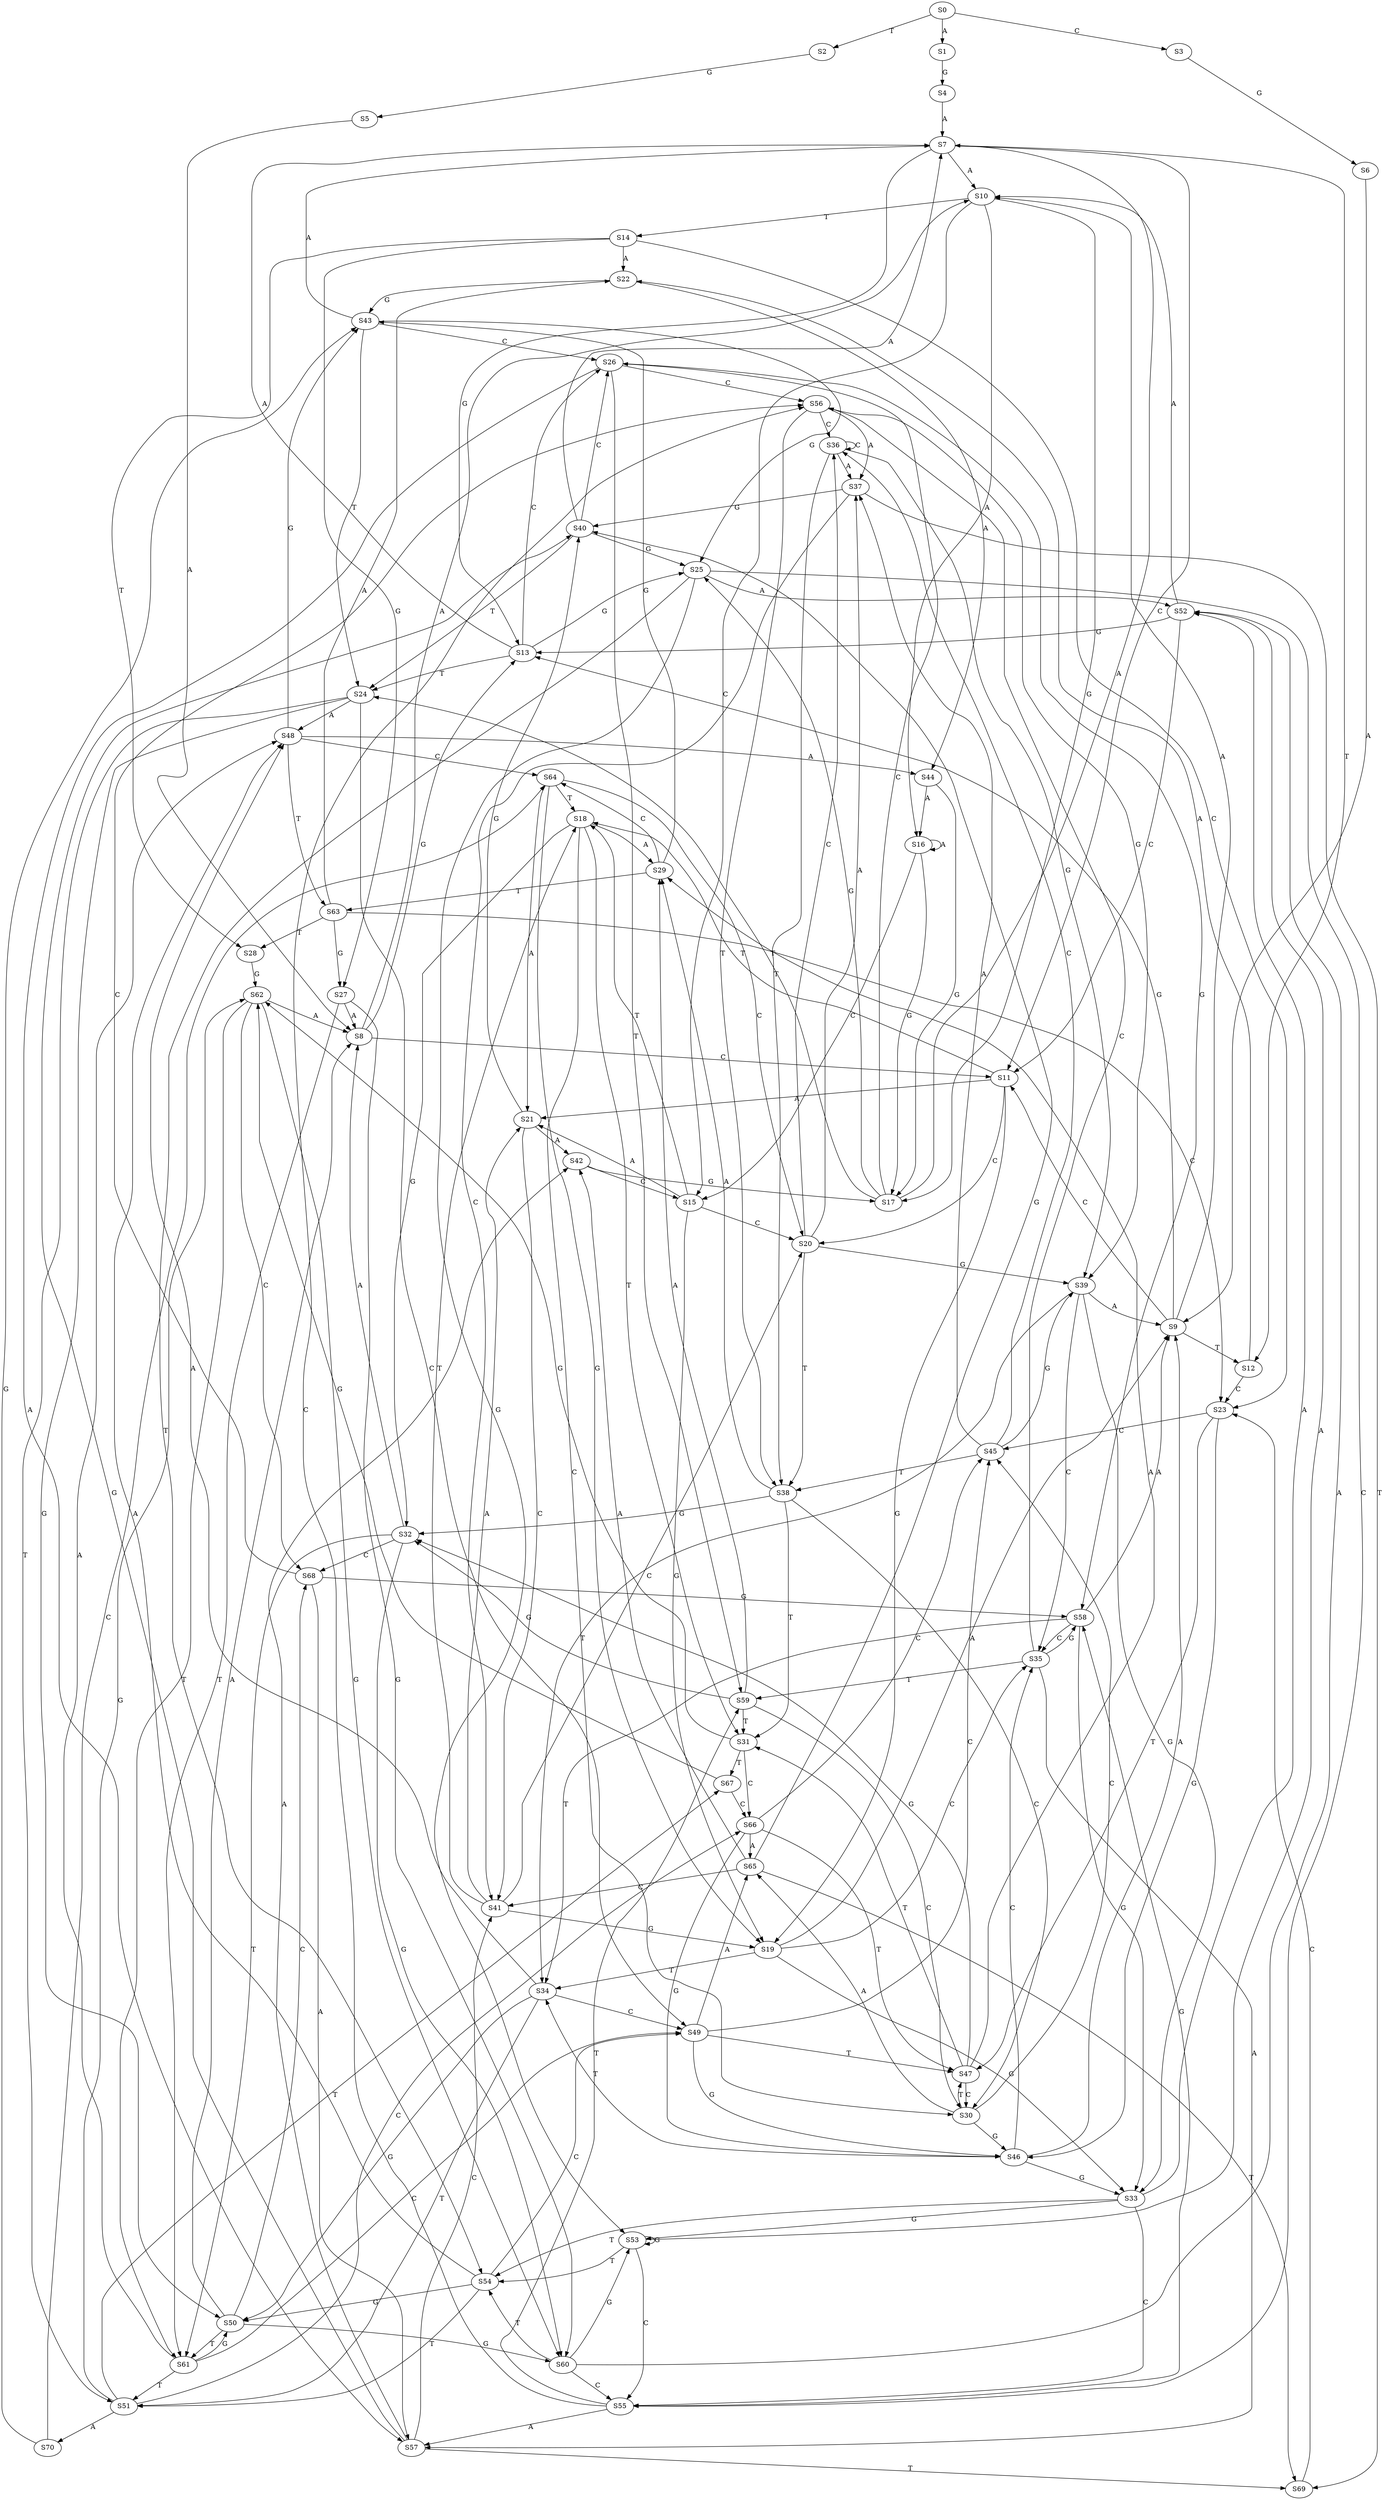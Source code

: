 strict digraph  {
	S0 -> S1 [ label = A ];
	S0 -> S2 [ label = T ];
	S0 -> S3 [ label = C ];
	S1 -> S4 [ label = G ];
	S2 -> S5 [ label = G ];
	S3 -> S6 [ label = G ];
	S4 -> S7 [ label = A ];
	S5 -> S8 [ label = A ];
	S6 -> S9 [ label = A ];
	S7 -> S10 [ label = A ];
	S7 -> S11 [ label = C ];
	S7 -> S12 [ label = T ];
	S7 -> S13 [ label = G ];
	S8 -> S13 [ label = G ];
	S8 -> S11 [ label = C ];
	S8 -> S10 [ label = A ];
	S9 -> S10 [ label = A ];
	S9 -> S11 [ label = C ];
	S9 -> S13 [ label = G ];
	S9 -> S12 [ label = T ];
	S10 -> S14 [ label = T ];
	S10 -> S15 [ label = C ];
	S10 -> S16 [ label = A ];
	S10 -> S17 [ label = G ];
	S11 -> S18 [ label = T ];
	S11 -> S19 [ label = G ];
	S11 -> S20 [ label = C ];
	S11 -> S21 [ label = A ];
	S12 -> S22 [ label = A ];
	S12 -> S23 [ label = C ];
	S13 -> S24 [ label = T ];
	S13 -> S25 [ label = G ];
	S13 -> S7 [ label = A ];
	S13 -> S26 [ label = C ];
	S14 -> S22 [ label = A ];
	S14 -> S23 [ label = C ];
	S14 -> S27 [ label = G ];
	S14 -> S28 [ label = T ];
	S15 -> S21 [ label = A ];
	S15 -> S20 [ label = C ];
	S15 -> S19 [ label = G ];
	S15 -> S18 [ label = T ];
	S16 -> S17 [ label = G ];
	S16 -> S15 [ label = C ];
	S16 -> S16 [ label = A ];
	S17 -> S24 [ label = T ];
	S17 -> S7 [ label = A ];
	S17 -> S26 [ label = C ];
	S17 -> S25 [ label = G ];
	S18 -> S29 [ label = A ];
	S18 -> S30 [ label = C ];
	S18 -> S31 [ label = T ];
	S18 -> S32 [ label = G ];
	S19 -> S33 [ label = G ];
	S19 -> S9 [ label = A ];
	S19 -> S34 [ label = T ];
	S19 -> S35 [ label = C ];
	S20 -> S36 [ label = C ];
	S20 -> S37 [ label = A ];
	S20 -> S38 [ label = T ];
	S20 -> S39 [ label = G ];
	S21 -> S40 [ label = G ];
	S21 -> S41 [ label = C ];
	S21 -> S42 [ label = A ];
	S22 -> S43 [ label = G ];
	S22 -> S44 [ label = A ];
	S23 -> S45 [ label = C ];
	S23 -> S46 [ label = G ];
	S23 -> S47 [ label = T ];
	S24 -> S48 [ label = A ];
	S24 -> S49 [ label = C ];
	S24 -> S50 [ label = G ];
	S24 -> S51 [ label = T ];
	S25 -> S52 [ label = A ];
	S25 -> S53 [ label = G ];
	S25 -> S54 [ label = T ];
	S25 -> S55 [ label = C ];
	S26 -> S56 [ label = C ];
	S26 -> S57 [ label = A ];
	S26 -> S58 [ label = G ];
	S26 -> S59 [ label = T ];
	S27 -> S60 [ label = G ];
	S27 -> S8 [ label = A ];
	S27 -> S61 [ label = T ];
	S28 -> S62 [ label = G ];
	S29 -> S43 [ label = G ];
	S29 -> S63 [ label = T ];
	S29 -> S64 [ label = C ];
	S30 -> S47 [ label = T ];
	S30 -> S46 [ label = G ];
	S30 -> S45 [ label = C ];
	S30 -> S65 [ label = A ];
	S31 -> S66 [ label = C ];
	S31 -> S67 [ label = T ];
	S31 -> S62 [ label = G ];
	S32 -> S8 [ label = A ];
	S32 -> S68 [ label = C ];
	S32 -> S60 [ label = G ];
	S32 -> S61 [ label = T ];
	S33 -> S52 [ label = A ];
	S33 -> S53 [ label = G ];
	S33 -> S55 [ label = C ];
	S33 -> S54 [ label = T ];
	S34 -> S49 [ label = C ];
	S34 -> S48 [ label = A ];
	S34 -> S50 [ label = G ];
	S34 -> S51 [ label = T ];
	S35 -> S58 [ label = G ];
	S35 -> S59 [ label = T ];
	S35 -> S56 [ label = C ];
	S35 -> S57 [ label = A ];
	S36 -> S39 [ label = G ];
	S36 -> S36 [ label = C ];
	S36 -> S37 [ label = A ];
	S36 -> S38 [ label = T ];
	S37 -> S40 [ label = G ];
	S37 -> S69 [ label = T ];
	S37 -> S41 [ label = C ];
	S38 -> S32 [ label = G ];
	S38 -> S30 [ label = C ];
	S38 -> S31 [ label = T ];
	S38 -> S29 [ label = A ];
	S39 -> S9 [ label = A ];
	S39 -> S33 [ label = G ];
	S39 -> S34 [ label = T ];
	S39 -> S35 [ label = C ];
	S40 -> S25 [ label = G ];
	S40 -> S24 [ label = T ];
	S40 -> S7 [ label = A ];
	S40 -> S26 [ label = C ];
	S41 -> S18 [ label = T ];
	S41 -> S20 [ label = C ];
	S41 -> S21 [ label = A ];
	S41 -> S19 [ label = G ];
	S42 -> S17 [ label = G ];
	S42 -> S15 [ label = C ];
	S43 -> S24 [ label = T ];
	S43 -> S7 [ label = A ];
	S43 -> S26 [ label = C ];
	S43 -> S25 [ label = G ];
	S44 -> S17 [ label = G ];
	S44 -> S16 [ label = A ];
	S45 -> S36 [ label = C ];
	S45 -> S37 [ label = A ];
	S45 -> S38 [ label = T ];
	S45 -> S39 [ label = G ];
	S46 -> S33 [ label = G ];
	S46 -> S34 [ label = T ];
	S46 -> S35 [ label = C ];
	S46 -> S9 [ label = A ];
	S47 -> S32 [ label = G ];
	S47 -> S30 [ label = C ];
	S47 -> S29 [ label = A ];
	S47 -> S31 [ label = T ];
	S48 -> S63 [ label = T ];
	S48 -> S43 [ label = G ];
	S48 -> S44 [ label = A ];
	S48 -> S64 [ label = C ];
	S49 -> S47 [ label = T ];
	S49 -> S46 [ label = G ];
	S49 -> S65 [ label = A ];
	S49 -> S45 [ label = C ];
	S50 -> S61 [ label = T ];
	S50 -> S60 [ label = G ];
	S50 -> S8 [ label = A ];
	S50 -> S68 [ label = C ];
	S51 -> S66 [ label = C ];
	S51 -> S62 [ label = G ];
	S51 -> S70 [ label = A ];
	S51 -> S67 [ label = T ];
	S52 -> S10 [ label = A ];
	S52 -> S13 [ label = G ];
	S52 -> S11 [ label = C ];
	S53 -> S54 [ label = T ];
	S53 -> S55 [ label = C ];
	S53 -> S53 [ label = G ];
	S53 -> S52 [ label = A ];
	S54 -> S48 [ label = A ];
	S54 -> S49 [ label = C ];
	S54 -> S50 [ label = G ];
	S54 -> S51 [ label = T ];
	S55 -> S59 [ label = T ];
	S55 -> S56 [ label = C ];
	S55 -> S57 [ label = A ];
	S55 -> S58 [ label = G ];
	S56 -> S39 [ label = G ];
	S56 -> S37 [ label = A ];
	S56 -> S38 [ label = T ];
	S56 -> S36 [ label = C ];
	S57 -> S40 [ label = G ];
	S57 -> S41 [ label = C ];
	S57 -> S42 [ label = A ];
	S57 -> S69 [ label = T ];
	S58 -> S33 [ label = G ];
	S58 -> S9 [ label = A ];
	S58 -> S34 [ label = T ];
	S58 -> S35 [ label = C ];
	S59 -> S29 [ label = A ];
	S59 -> S30 [ label = C ];
	S59 -> S31 [ label = T ];
	S59 -> S32 [ label = G ];
	S60 -> S53 [ label = G ];
	S60 -> S55 [ label = C ];
	S60 -> S52 [ label = A ];
	S60 -> S54 [ label = T ];
	S61 -> S49 [ label = C ];
	S61 -> S51 [ label = T ];
	S61 -> S50 [ label = G ];
	S61 -> S48 [ label = A ];
	S62 -> S60 [ label = G ];
	S62 -> S68 [ label = C ];
	S62 -> S61 [ label = T ];
	S62 -> S8 [ label = A ];
	S63 -> S23 [ label = C ];
	S63 -> S22 [ label = A ];
	S63 -> S28 [ label = T ];
	S63 -> S27 [ label = G ];
	S64 -> S19 [ label = G ];
	S64 -> S18 [ label = T ];
	S64 -> S20 [ label = C ];
	S64 -> S21 [ label = A ];
	S65 -> S69 [ label = T ];
	S65 -> S41 [ label = C ];
	S65 -> S42 [ label = A ];
	S65 -> S40 [ label = G ];
	S66 -> S65 [ label = A ];
	S66 -> S45 [ label = C ];
	S66 -> S46 [ label = G ];
	S66 -> S47 [ label = T ];
	S67 -> S62 [ label = G ];
	S67 -> S66 [ label = C ];
	S68 -> S56 [ label = C ];
	S68 -> S58 [ label = G ];
	S68 -> S57 [ label = A ];
	S69 -> S23 [ label = C ];
	S70 -> S64 [ label = C ];
	S70 -> S43 [ label = G ];
}
